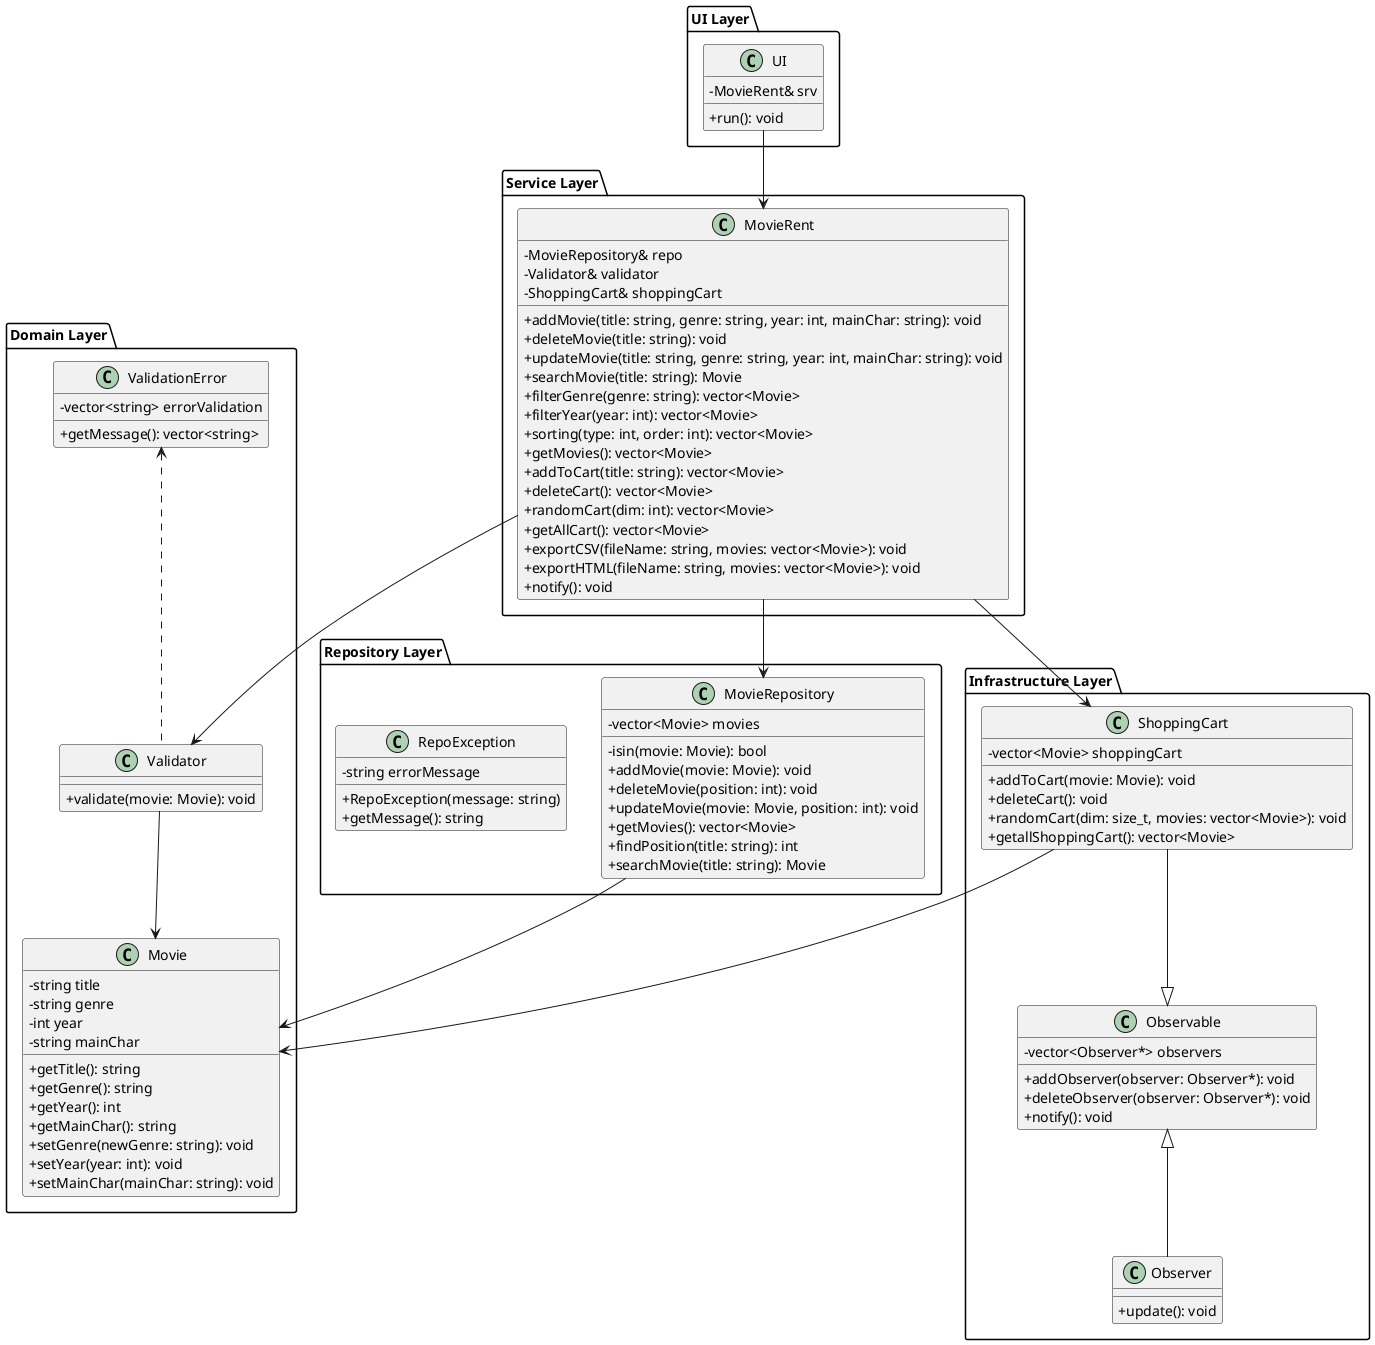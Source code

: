 @startuml
skinparam classAttributeIconSize 0

' UI Layer
package "UI Layer" {
    class UI {
        - MovieRent& srv
        + run(): void
    }
}

' Service Layer
package "Service Layer" {
    class MovieRent {
        - MovieRepository& repo
        - Validator& validator
        - ShoppingCart& shoppingCart
        + addMovie(title: string, genre: string, year: int, mainChar: string): void
        + deleteMovie(title: string): void
        + updateMovie(title: string, genre: string, year: int, mainChar: string): void
        + searchMovie(title: string): Movie
        + filterGenre(genre: string): vector<Movie>
        + filterYear(year: int): vector<Movie>
        + sorting(type: int, order: int): vector<Movie>
        + getMovies(): vector<Movie>
        + addToCart(title: string): vector<Movie>
        + deleteCart(): vector<Movie>
        + randomCart(dim: int): vector<Movie>
        + getAllCart(): vector<Movie>
        + exportCSV(fileName: string, movies: vector<Movie>): void
        + exportHTML(fileName: string, movies: vector<Movie>): void
        + notify(): void
    }
}

' Repository Layer
package "Repository Layer" {
    class MovieRepository {
        - vector<Movie> movies
        - isin(movie: Movie): bool
        + addMovie(movie: Movie): void
        + deleteMovie(position: int): void
        + updateMovie(movie: Movie, position: int): void
        + getMovies(): vector<Movie>
        + findPosition(title: string): int
        + searchMovie(title: string): Movie
    }

    class RepoException {
        - string errorMessage
        + RepoException(message: string)
        + getMessage(): string
    }
}

' Domain Layer
package "Domain Layer" {
    class Movie {
        - string title
        - string genre
        - int year
        - string mainChar
        + getTitle(): string
        + getGenre(): string
        + getYear(): int
        + getMainChar(): string
        + setGenre(newGenre: string): void
        + setYear(year: int): void
        + setMainChar(mainChar: string): void
    }

    class Validator {
        + validate(movie: Movie): void
    }

    class ValidationError {
        - vector<string> errorValidation
        + getMessage(): vector<string>
    }
}

' Infrastructure Layer
package "Infrastructure Layer" {
    class ShoppingCart {
        - vector<Movie> shoppingCart
        + addToCart(movie: Movie): void
        + deleteCart(): void
        + randomCart(dim: size_t, movies: vector<Movie>): void
        + getallShoppingCart(): vector<Movie>
    }

    class Observable {
        - vector<Observer*> observers
        + addObserver(observer: Observer*): void
        + deleteObserver(observer: Observer*): void
        + notify(): void
    }

    class Observer {
        + update(): void
    }
}

' Relationships
ShoppingCart --|> Observable
Observable <|-- Observer
ValidationError <.. Validator

MovieRepository --> Movie
MovieRent --> MovieRepository
MovieRent --> Validator
MovieRent --> ShoppingCart
ShoppingCart --> Movie
Validator --> Movie
UI --> MovieRent

@enduml
